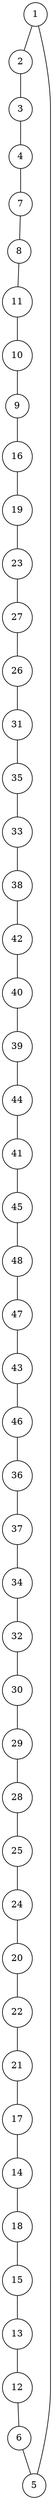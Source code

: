 graph att48 {
	node [shape=circle fillcolor=white]
	1 [ pos = "0.025767,6.895130!"]
	2 [ pos = "0.059263,5.709869!"]
	3 [ pos = "1.033239,2.166967!"]
	4 [ pos = "1.739242,2.592115!"]
	5 [ pos = "2.865241,5.279567!"]
	6 [ pos = "4.207678,7.237825!"]
	7 [ pos = "4.936872,4.042772!"]
	8 [ pos = "5.753672,0.025767!"]
	9 [ pos = "7.789230,5.003865!"]
	10 [ pos = "7.941252,4.236022!"]
	11 [ pos = "8.186035,1.947952!"]
	12 [ pos = "8.361247,8.515846!"]
	13 [ pos = "8.977068,7.289358!"]
	14 [ pos = "11.097655,5.982994!"]
	15 [ pos = "11.551147,8.680752!"]
	16 [ pos = "11.873229,3.086833!"]
	17 [ pos = "11.883535,5.243494!"]
	18 [ pos = "12.125741,6.889977!"]
	19 [ pos = "12.844628,0.360732!"]
	20 [ pos = "13.359959,8.394744!"]
	21 [ pos = "13.396032,5.622262!"]
	22 [ pos = "14.089152,6.714764!"]
	23 [ pos = "14.248905,3.669157!"]
	24 [ pos = "15.202267,9.175470!"]
	25 [ pos = "15.431590,7.402731!"]
	26 [ pos = "15.720175,2.860088!"]
	27 [ pos = "15.735635,1.723783!"]
	28 [ pos = "16.158207,5.501159!"]
	29 [ pos = "16.354032,6.913167!"]
	30 [ pos = "16.557588,8.175728!"]
	31 [ pos = "17.351198,3.743880!"]
	32 [ pos = "17.539294,7.711930!"]
	33 [ pos = "17.773770,4.856996!"]
	34 [ pos = "18.675599,9.737181!"]
	35 [ pos = "18.719402,3.267199!"]
	36 [ pos = "18.758052,12.623035!"]
	37 [ pos = "18.943571,11.610410!"]
	38 [ pos = "19.046637,5.782015!"]
	39 [ pos = "19.227003,9.250193!"]
	40 [ pos = "19.348106,8.345787!"]
	41 [ pos = "19.430559,10.257666!"]
	42 [ pos = "19.440866,7.217212!"]
	43 [ pos = "19.466632,12.416903!"]
	44 [ pos = "19.513012,9.574852!"]
	45 [ pos = "19.603195,11.486730!"]
	46 [ pos = "19.610925,13.357382!"]
	47 [ pos = "19.922700,12.169544!"]
	48 [ pos = "20.000000,11.839732!"]

	1 -- 2
	2 -- 3
	3 -- 4
	8 -- 11
	19 -- 23
	27 -- 26
	35 -- 33
	42 -- 40
	48 -- 47
	47 -- 43
	46 -- 36
	38 -- 42
	45 -- 48
	39 -- 44
	44 -- 41
	5 -- 1
	36 -- 37
	12 -- 6
	41 -- 45
	40 -- 39
	13 -- 12
	43 -- 46
	7 -- 8
	18 -- 15
	24 -- 20
	25 -- 24
	31 -- 35
	26 -- 31
	33 -- 38
	16 -- 19
	37 -- 34
	34 -- 32
	32 -- 30
	15 -- 13
	6 -- 5
	30 -- 29
	28 -- 25
	11 -- 10
	20 -- 22
	14 -- 18
	22 -- 21
	21 -- 17
	17 -- 14
	29 -- 28
	9 -- 16
	10 -- 9
	4 -- 7
	23 -- 27
}
